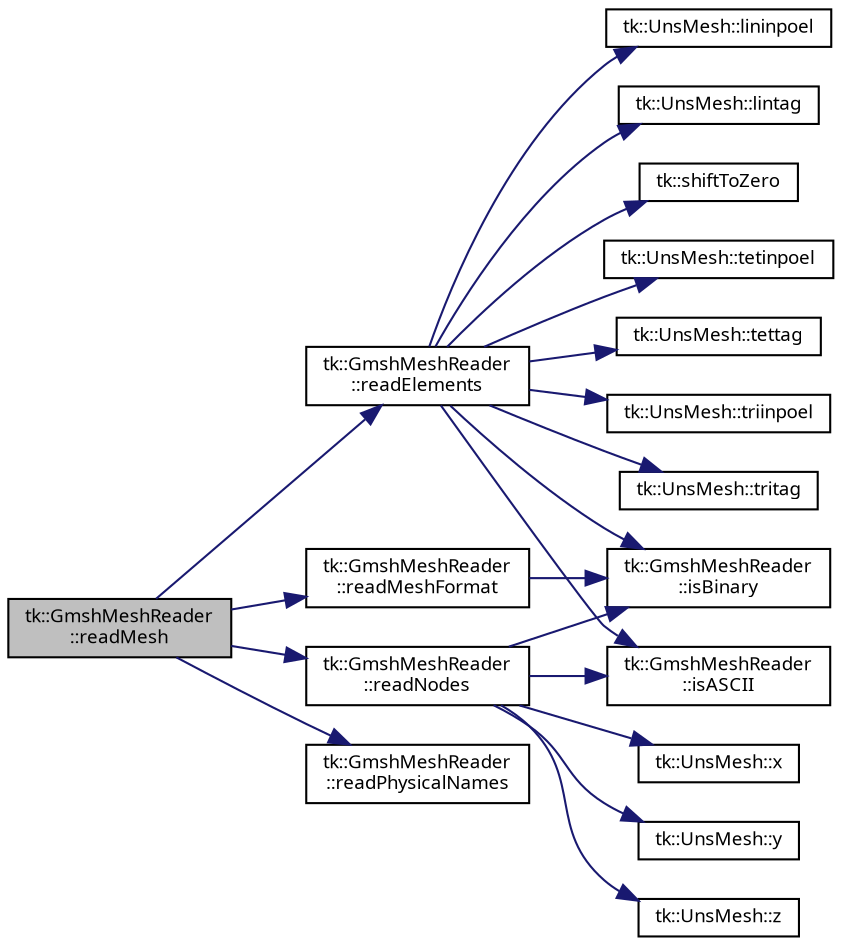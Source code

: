 digraph "tk::GmshMeshReader::readMesh"
{
 // INTERACTIVE_SVG=YES
  bgcolor="transparent";
  edge [fontname="sans-serif",fontsize="9",labelfontname="sans-serif",labelfontsize="9"];
  node [fontname="sans-serif",fontsize="9",shape=record];
  rankdir="LR";
  Node1 [label="tk::GmshMeshReader\l::readMesh",height=0.2,width=0.4,color="black", fillcolor="grey75", style="filled", fontcolor="black"];
  Node1 -> Node2 [color="midnightblue",fontsize="9",style="solid",fontname="sans-serif"];
  Node2 [label="tk::GmshMeshReader\l::readElements",height=0.2,width=0.4,color="black",URL="$classtk_1_1_gmsh_mesh_reader.html#a24fd1ee0283a5710734d38e83f228fb6",tooltip="Read \"$Elements--$EndElements\" section. "];
  Node2 -> Node3 [color="midnightblue",fontsize="9",style="solid",fontname="sans-serif"];
  Node3 [label="tk::GmshMeshReader\l::isASCII",height=0.2,width=0.4,color="black",URL="$classtk_1_1_gmsh_mesh_reader.html#a33e914467088e5d063ab7a6a36f97c16",tooltip="Mesh ASCII type query. "];
  Node2 -> Node4 [color="midnightblue",fontsize="9",style="solid",fontname="sans-serif"];
  Node4 [label="tk::GmshMeshReader\l::isBinary",height=0.2,width=0.4,color="black",URL="$classtk_1_1_gmsh_mesh_reader.html#aab978c00354cad7bcd35fed1c2123304",tooltip="Mesh binary type query. "];
  Node2 -> Node5 [color="midnightblue",fontsize="9",style="solid",fontname="sans-serif"];
  Node5 [label="tk::UnsMesh::lininpoel",height=0.2,width=0.4,color="black",URL="$classtk_1_1_uns_mesh.html#aa55077559200f391078dbfb921414c92"];
  Node2 -> Node6 [color="midnightblue",fontsize="9",style="solid",fontname="sans-serif"];
  Node6 [label="tk::UnsMesh::lintag",height=0.2,width=0.4,color="black",URL="$classtk_1_1_uns_mesh.html#a12694bccd6d41a3d9b65eaa16a9e735a"];
  Node2 -> Node7 [color="midnightblue",fontsize="9",style="solid",fontname="sans-serif"];
  Node7 [label="tk::shiftToZero",height=0.2,width=0.4,color="black",URL="$namespacetk.html#a293dd6fafcc3b8f4b28bef4f3ef050e1",tooltip="Shift node IDs to start with zero in element connectivity. "];
  Node2 -> Node8 [color="midnightblue",fontsize="9",style="solid",fontname="sans-serif"];
  Node8 [label="tk::UnsMesh::tetinpoel",height=0.2,width=0.4,color="black",URL="$classtk_1_1_uns_mesh.html#add64317e28f878c1c7c7ac18aebf1d20"];
  Node2 -> Node9 [color="midnightblue",fontsize="9",style="solid",fontname="sans-serif"];
  Node9 [label="tk::UnsMesh::tettag",height=0.2,width=0.4,color="black",URL="$classtk_1_1_uns_mesh.html#a595bc94cca58ec2fbd7fcdabf8299e90"];
  Node2 -> Node10 [color="midnightblue",fontsize="9",style="solid",fontname="sans-serif"];
  Node10 [label="tk::UnsMesh::triinpoel",height=0.2,width=0.4,color="black",URL="$classtk_1_1_uns_mesh.html#a939ed051a032233365bf9f61121a2e6c"];
  Node2 -> Node11 [color="midnightblue",fontsize="9",style="solid",fontname="sans-serif"];
  Node11 [label="tk::UnsMesh::tritag",height=0.2,width=0.4,color="black",URL="$classtk_1_1_uns_mesh.html#a6d594ba8d898e63513e14c425ff90dd7"];
  Node1 -> Node12 [color="midnightblue",fontsize="9",style="solid",fontname="sans-serif"];
  Node12 [label="tk::GmshMeshReader\l::readMeshFormat",height=0.2,width=0.4,color="black",URL="$classtk_1_1_gmsh_mesh_reader.html#a80e8e595b6a2aeb1ffdb18f0bfc0ef48",tooltip="Read mandatory \"$MeshFormat--$EndMeshFormat\" section. "];
  Node12 -> Node4 [color="midnightblue",fontsize="9",style="solid",fontname="sans-serif"];
  Node1 -> Node13 [color="midnightblue",fontsize="9",style="solid",fontname="sans-serif"];
  Node13 [label="tk::GmshMeshReader\l::readNodes",height=0.2,width=0.4,color="black",URL="$classtk_1_1_gmsh_mesh_reader.html#a84003e9e22860c5c5f6234b395ea8ca9",tooltip="Read \"$Nodes--$EndNodes\" section. "];
  Node13 -> Node4 [color="midnightblue",fontsize="9",style="solid",fontname="sans-serif"];
  Node13 -> Node3 [color="midnightblue",fontsize="9",style="solid",fontname="sans-serif"];
  Node13 -> Node14 [color="midnightblue",fontsize="9",style="solid",fontname="sans-serif"];
  Node14 [label="tk::UnsMesh::x",height=0.2,width=0.4,color="black",URL="$classtk_1_1_uns_mesh.html#a97d2679cf5043c1cae816935b9104f5b"];
  Node13 -> Node15 [color="midnightblue",fontsize="9",style="solid",fontname="sans-serif"];
  Node15 [label="tk::UnsMesh::y",height=0.2,width=0.4,color="black",URL="$classtk_1_1_uns_mesh.html#ae8ebdeca040542425d1b3c49b809f76c"];
  Node13 -> Node16 [color="midnightblue",fontsize="9",style="solid",fontname="sans-serif"];
  Node16 [label="tk::UnsMesh::z",height=0.2,width=0.4,color="black",URL="$classtk_1_1_uns_mesh.html#a637adb84b2d2e09d12a2b4843dd0b5df"];
  Node1 -> Node17 [color="midnightblue",fontsize="9",style="solid",fontname="sans-serif"];
  Node17 [label="tk::GmshMeshReader\l::readPhysicalNames",height=0.2,width=0.4,color="black",URL="$classtk_1_1_gmsh_mesh_reader.html#aa5088d692d37a2e4a40da31bdaa39b5c",tooltip="Read \"$PhysicalNames--$EndPhysicalNames\" section. "];
}
